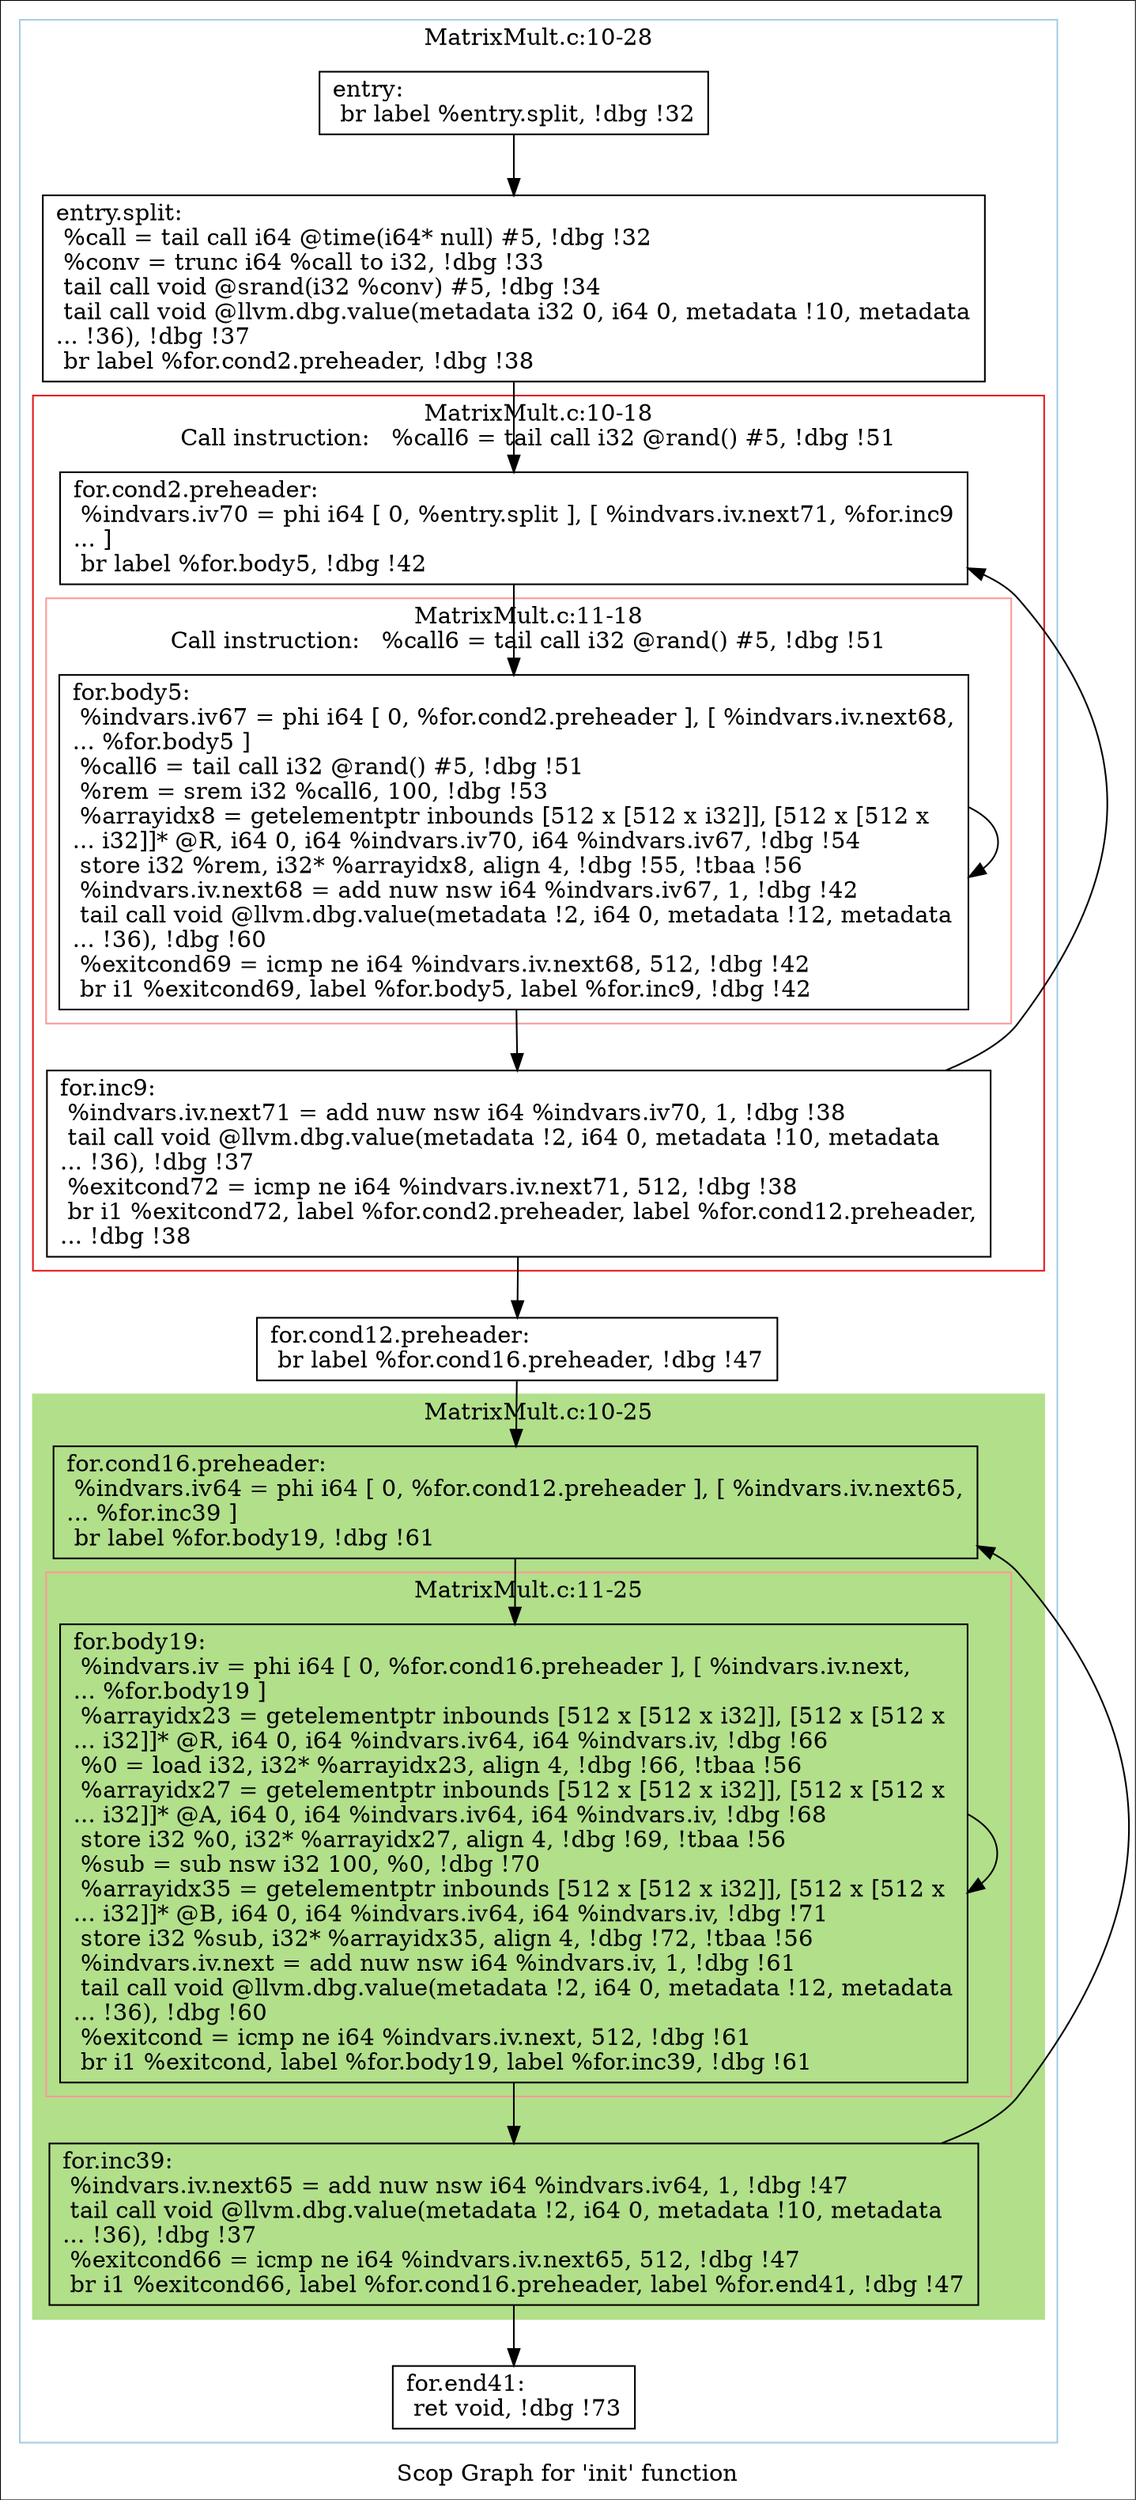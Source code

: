 digraph "Scop Graph for 'init' function" {
	label="Scop Graph for 'init' function";

	Node0xa6884f0 [shape=record,label="{entry:\l  br label %entry.split, !dbg !32\l}"];
	Node0xa6884f0 -> Node0xa68a570;
	Node0xa68a570 [shape=record,label="{entry.split:                                      \l  %call = tail call i64 @time(i64* null) #5, !dbg !32\l  %conv = trunc i64 %call to i32, !dbg !33\l  tail call void @srand(i32 %conv) #5, !dbg !34\l  tail call void @llvm.dbg.value(metadata i32 0, i64 0, metadata !10, metadata\l... !36), !dbg !37\l  br label %for.cond2.preheader, !dbg !38\l}"];
	Node0xa68a570 -> Node0xa68f5b0;
	Node0xa68f5b0 [shape=record,label="{for.cond2.preheader:                              \l  %indvars.iv70 = phi i64 [ 0, %entry.split ], [ %indvars.iv.next71, %for.inc9\l... ]\l  br label %for.body5, !dbg !42\l}"];
	Node0xa68f5b0 -> Node0xa689180;
	Node0xa689180 [shape=record,label="{for.body5:                                        \l  %indvars.iv67 = phi i64 [ 0, %for.cond2.preheader ], [ %indvars.iv.next68,\l... %for.body5 ]\l  %call6 = tail call i32 @rand() #5, !dbg !51\l  %rem = srem i32 %call6, 100, !dbg !53\l  %arrayidx8 = getelementptr inbounds [512 x [512 x i32]], [512 x [512 x\l... i32]]* @R, i64 0, i64 %indvars.iv70, i64 %indvars.iv67, !dbg !54\l  store i32 %rem, i32* %arrayidx8, align 4, !dbg !55, !tbaa !56\l  %indvars.iv.next68 = add nuw nsw i64 %indvars.iv67, 1, !dbg !42\l  tail call void @llvm.dbg.value(metadata !2, i64 0, metadata !12, metadata\l... !36), !dbg !60\l  %exitcond69 = icmp ne i64 %indvars.iv.next68, 512, !dbg !42\l  br i1 %exitcond69, label %for.body5, label %for.inc9, !dbg !42\l}"];
	Node0xa689180 -> Node0xa689180[constraint=false];
	Node0xa689180 -> Node0xa68f520;
	Node0xa68f520 [shape=record,label="{for.inc9:                                         \l  %indvars.iv.next71 = add nuw nsw i64 %indvars.iv70, 1, !dbg !38\l  tail call void @llvm.dbg.value(metadata !2, i64 0, metadata !10, metadata\l... !36), !dbg !37\l  %exitcond72 = icmp ne i64 %indvars.iv.next71, 512, !dbg !38\l  br i1 %exitcond72, label %for.cond2.preheader, label %for.cond12.preheader,\l... !dbg !38\l}"];
	Node0xa68f520 -> Node0xa68f5b0[constraint=false];
	Node0xa68f520 -> Node0xa68b130;
	Node0xa68b130 [shape=record,label="{for.cond12.preheader:                             \l  br label %for.cond16.preheader, !dbg !47\l}"];
	Node0xa68b130 -> Node0xa68b080;
	Node0xa68b080 [shape=record,label="{for.cond16.preheader:                             \l  %indvars.iv64 = phi i64 [ 0, %for.cond12.preheader ], [ %indvars.iv.next65,\l... %for.inc39 ]\l  br label %for.body19, !dbg !61\l}"];
	Node0xa68b080 -> Node0xa68b190;
	Node0xa68b190 [shape=record,label="{for.body19:                                       \l  %indvars.iv = phi i64 [ 0, %for.cond16.preheader ], [ %indvars.iv.next,\l... %for.body19 ]\l  %arrayidx23 = getelementptr inbounds [512 x [512 x i32]], [512 x [512 x\l... i32]]* @R, i64 0, i64 %indvars.iv64, i64 %indvars.iv, !dbg !66\l  %0 = load i32, i32* %arrayidx23, align 4, !dbg !66, !tbaa !56\l  %arrayidx27 = getelementptr inbounds [512 x [512 x i32]], [512 x [512 x\l... i32]]* @A, i64 0, i64 %indvars.iv64, i64 %indvars.iv, !dbg !68\l  store i32 %0, i32* %arrayidx27, align 4, !dbg !69, !tbaa !56\l  %sub = sub nsw i32 100, %0, !dbg !70\l  %arrayidx35 = getelementptr inbounds [512 x [512 x i32]], [512 x [512 x\l... i32]]* @B, i64 0, i64 %indvars.iv64, i64 %indvars.iv, !dbg !71\l  store i32 %sub, i32* %arrayidx35, align 4, !dbg !72, !tbaa !56\l  %indvars.iv.next = add nuw nsw i64 %indvars.iv, 1, !dbg !61\l  tail call void @llvm.dbg.value(metadata !2, i64 0, metadata !12, metadata\l... !36), !dbg !60\l  %exitcond = icmp ne i64 %indvars.iv.next, 512, !dbg !61\l  br i1 %exitcond, label %for.body19, label %for.inc39, !dbg !61\l}"];
	Node0xa68b190 -> Node0xa68b190[constraint=false];
	Node0xa68b190 -> Node0xa68b470;
	Node0xa68b470 [shape=record,label="{for.inc39:                                        \l  %indvars.iv.next65 = add nuw nsw i64 %indvars.iv64, 1, !dbg !47\l  tail call void @llvm.dbg.value(metadata !2, i64 0, metadata !10, metadata\l... !36), !dbg !37\l  %exitcond66 = icmp ne i64 %indvars.iv.next65, 512, !dbg !47\l  br i1 %exitcond66, label %for.cond16.preheader, label %for.end41, !dbg !47\l}"];
	Node0xa68b470 -> Node0xa68b080[constraint=false];
	Node0xa68b470 -> Node0xa68b4d0;
	Node0xa68b4d0 [shape=record,label="{for.end41:                                        \l  ret void, !dbg !73\l}"];
	colorscheme = "paired12"
        subgraph cluster_0xa68c120 {
          label = "MatrixMult.c:10-28
";
          style = solid;
          color = 1
          subgraph cluster_0xa68d2d0 {
            label = "MatrixMult.c:10-18
Call instruction:   %call6 = tail call i32 @rand() #5, !dbg !51";
            style = solid;
            color = 6
            subgraph cluster_0xa691a70 {
              label = "MatrixMult.c:11-18
Call instruction:   %call6 = tail call i32 @rand() #5, !dbg !51";
              style = solid;
              color = 5
              Node0xa689180;
            }
            Node0xa68f5b0;
            Node0xa68f520;
          }
          subgraph cluster_0xa67d460 {
            label = "MatrixMult.c:10-25
";
            style = filled;
            color = 3            subgraph cluster_0xa68afb0 {
              label = "MatrixMult.c:11-25
";
              style = solid;
              color = 5
              Node0xa68b190;
            }
            Node0xa68b080;
            Node0xa68b470;
          }
          Node0xa6884f0;
          Node0xa68a570;
          Node0xa68b130;
          Node0xa68b4d0;
        }
}
